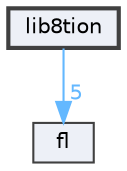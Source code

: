 digraph "lib8tion"
{
 // INTERACTIVE_SVG=YES
 // LATEX_PDF_SIZE
  bgcolor="transparent";
  edge [fontname=Helvetica,fontsize=10,labelfontname=Helvetica,labelfontsize=10];
  node [fontname=Helvetica,fontsize=10,shape=box,height=0.2,width=0.4];
  compound=true
  dir_d91669bda445047ed1892ac77a05ddb9 [label="lib8tion", fillcolor="#edf0f7", color="grey25", style="filled,bold", URL="dir_d91669bda445047ed1892ac77a05ddb9.html",tooltip=""];
  dir_4d1829fa9bd13d7db71e765b2707b248 [label="fl", fillcolor="#edf0f7", color="grey25", style="filled", URL="dir_4d1829fa9bd13d7db71e765b2707b248.html",tooltip=""];
  dir_d91669bda445047ed1892ac77a05ddb9->dir_4d1829fa9bd13d7db71e765b2707b248 [headlabel="5", labeldistance=1.5 headhref="dir_000050_000029.html" href="dir_000050_000029.html" color="steelblue1" fontcolor="steelblue1"];
}
